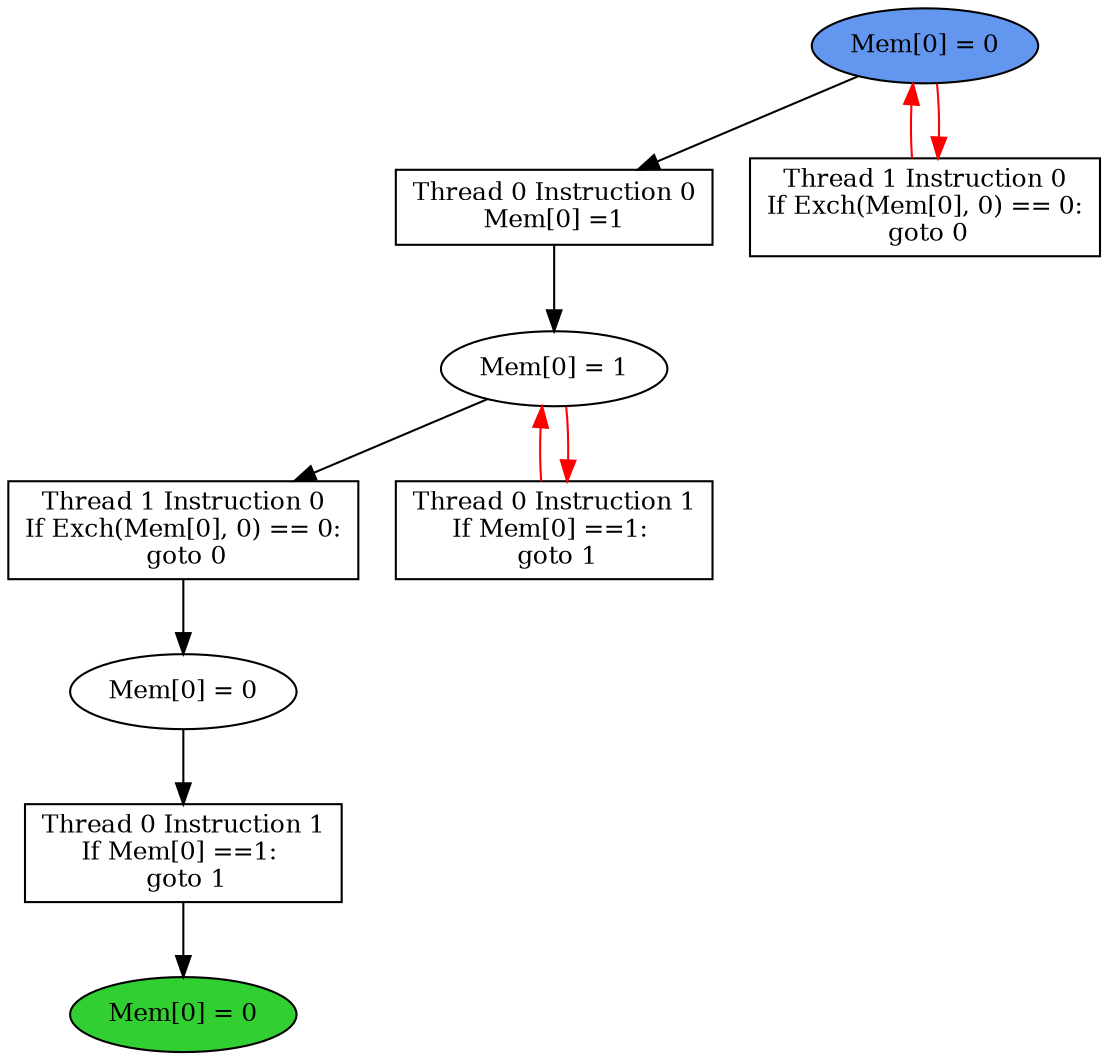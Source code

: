 digraph "graph" {
graph [fontsize=12]
node [fontsize=12]
edge [fontsize=12]
rankdir=TB;
"N18" -> "N17" [uuid = "<A0, S1>", color = "#000000", fontcolor = "#ffffff", style = "solid", label = "", dir = "forward", weight = "1"]
"N11" -> "N10" [uuid = "<A1, S0>", color = "#000000", fontcolor = "#ffffff", style = "solid", label = "", dir = "forward", weight = "1"]
"N9" -> "N8" [uuid = "<A2, END$0>", color = "#000000", fontcolor = "#ffffff", style = "solid", label = "", dir = "forward", weight = "1"]
"N17" -> "N16" [uuid = "<A3, S1>", color = "#ff0000", fontcolor = "#ffffff", style = "solid", label = "", dir = "back", weight = "1"]
"N19" -> "N15" [uuid = "<A4, START$0>", color = "#ff0000", fontcolor = "#ffffff", style = "solid", label = "", dir = "back", weight = "1"]
"N19" -> "N18" [uuid = "<A0, START$0>", color = "#000000", fontcolor = "#ffffff", style = "solid", label = "", dir = "forward", weight = "1"]
"N17" -> "N11" [uuid = "<A1, S1>", color = "#000000", fontcolor = "#ffffff", style = "solid", label = "", dir = "forward", weight = "1"]
"N10" -> "N9" [uuid = "<A2, S0>", color = "#000000", fontcolor = "#ffffff", style = "solid", label = "", dir = "forward", weight = "1"]
"N17" -> "N16" [uuid = "<A3, S1>", color = "#ff0000", fontcolor = "#ffffff", style = "solid", label = "", dir = "forward", weight = "1"]
"N19" -> "N15" [uuid = "<A4, START$0>", color = "#ff0000", fontcolor = "#ffffff", style = "solid", label = "", dir = "forward", weight = "1"]
"N8" [uuid="END$0", label="Mem[0] = 0", fillcolor = "#31cf31", fontcolor = "#000000", shape = "ellipse", style = "filled, solid"]
"N9" [uuid="A2", label="Thread 0 Instruction 1
If Mem[0] ==1: 
 goto 1", fillcolor = "#ffffff", fontcolor = "#000000", shape = "box", style = "filled, solid"]
"N10" [uuid="S0", label="Mem[0] = 0", fillcolor = "#ffffff", fontcolor = "#000000", shape = "ellipse", style = "filled, solid"]
"N11" [uuid="A1", label="Thread 1 Instruction 0
If Exch(Mem[0], 0) == 0:
 goto 0", fillcolor = "#ffffff", fontcolor = "#000000", shape = "box", style = "filled, solid"]
"N15" [uuid="A4", label="Thread 1 Instruction 0
If Exch(Mem[0], 0) == 0:
 goto 0", fillcolor = "#ffffff", fontcolor = "#000000", shape = "box", style = "filled, solid"]
"N16" [uuid="A3", label="Thread 0 Instruction 1
If Mem[0] ==1: 
 goto 1", fillcolor = "#ffffff", fontcolor = "#000000", shape = "box", style = "filled, solid"]
"N17" [uuid="S1", label="Mem[0] = 1", fillcolor = "#ffffff", fontcolor = "#000000", shape = "ellipse", style = "filled, solid"]
"N18" [uuid="A0", label="Thread 0 Instruction 0
Mem[0] =1", fillcolor = "#ffffff", fontcolor = "#000000", shape = "box", style = "filled, solid"]
"N19" [uuid="START$0", label="Mem[0] = 0", fillcolor = "#6396ef", fontcolor = "#000000", shape = "ellipse", style = "filled, solid"]
}